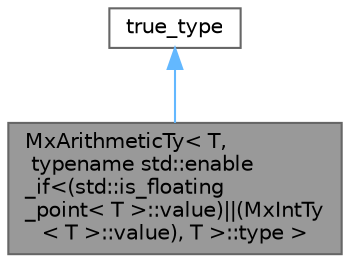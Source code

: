digraph "MxArithmeticTy&lt; T, typename std::enable_if&lt;(std::is_floating_point&lt; T &gt;::value)||(MxIntTy&lt; T &gt;::value), T &gt;::type &gt;"
{
 // LATEX_PDF_SIZE
  bgcolor="transparent";
  edge [fontname=Helvetica,fontsize=10,labelfontname=Helvetica,labelfontsize=10];
  node [fontname=Helvetica,fontsize=10,shape=box,height=0.2,width=0.4];
  Node1 [id="Node000001",label="MxArithmeticTy\< T,\l typename std::enable\l_if\<(std::is_floating\l_point\< T \>::value)\|\|(MxIntTy\l\< T \>::value), T \>::type \>",height=0.2,width=0.4,color="gray40", fillcolor="grey60", style="filled", fontcolor="black",tooltip=" "];
  Node2 -> Node1 [id="edge1_Node000001_Node000002",dir="back",color="steelblue1",style="solid",tooltip=" "];
  Node2 [id="Node000002",label="true_type",height=0.2,width=0.4,color="gray40", fillcolor="white", style="filled",tooltip=" "];
}
